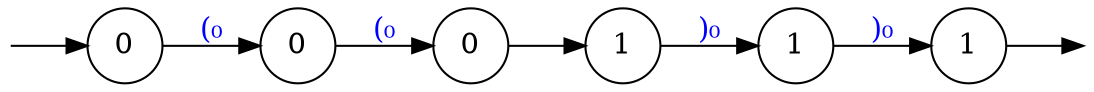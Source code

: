 digraph {
        node [shape=circle];
        Q0 [style=invisible, height=0, width=0, fixedsize=true];
        Q1 [style=invisible, height=0, width=0, fixedsize=true];
        graph [rankdir="LR"];
        3 [label="1"];
        2 [label="0"];
        1 [label="0"];
        0 [label="0"];
        4 [label="1"];
        5 [label="1"];

        Q0 -> 0;
        5 -> Q1;
        0 -> 1  [label=<<FONT COLOR="blue">(₀</FONT>> ];
        1 -> 2  [label=<<FONT COLOR="blue">(₀</FONT>> ];
        2 -> 3 ;
        3 -> 4  [label=<<FONT COLOR="blue">)₀</FONT>> ];
        4 -> 5  [label=<<FONT COLOR="blue">)₀</FONT>> ];
}
